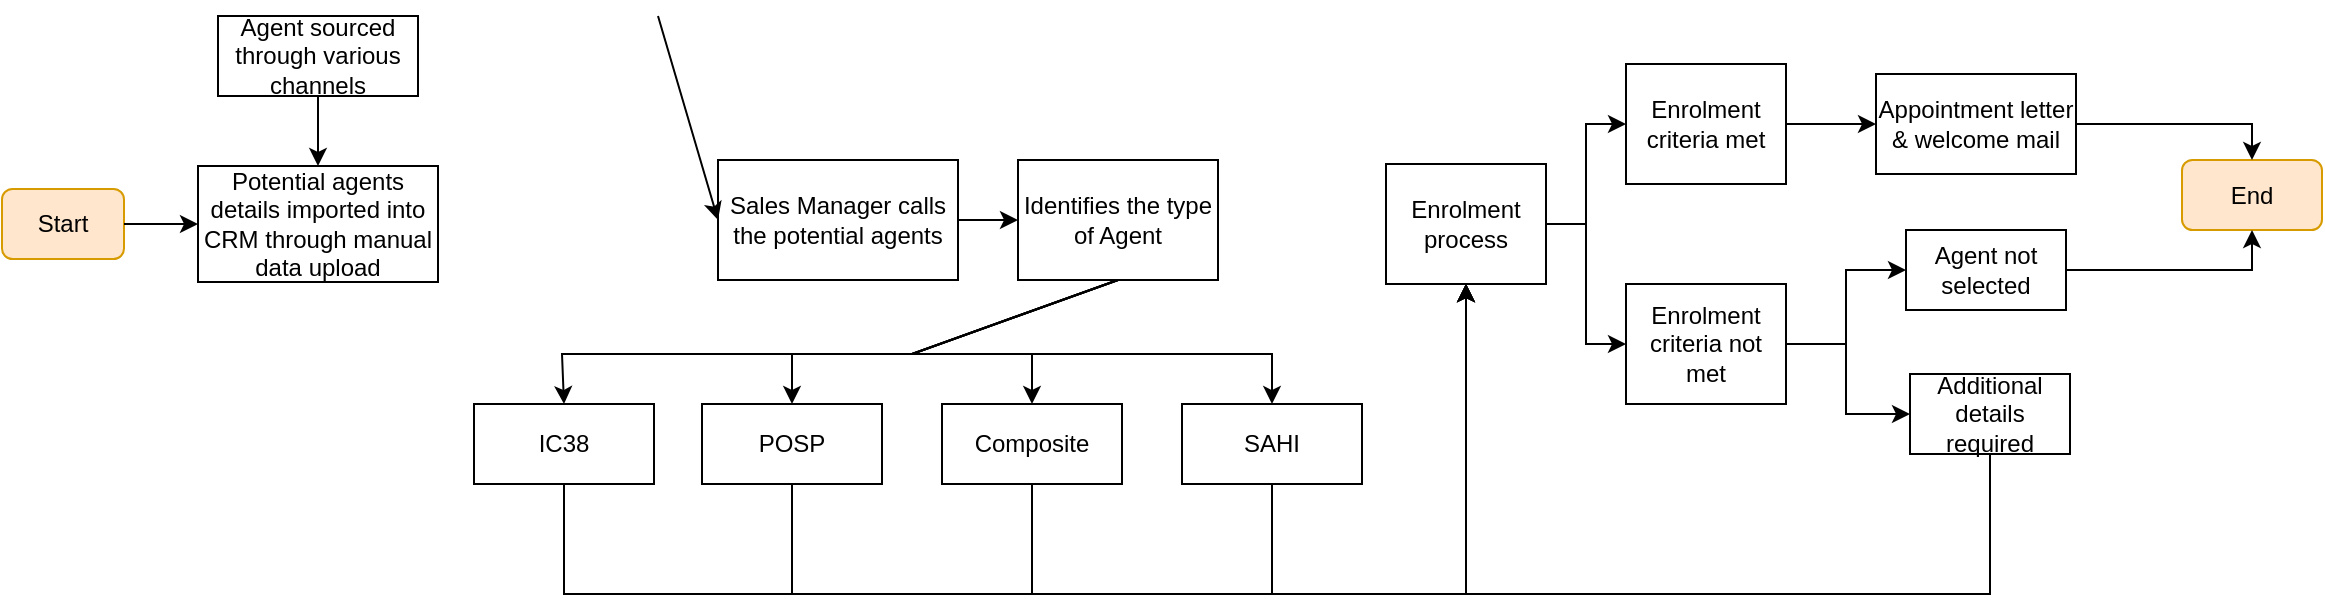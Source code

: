 <mxfile version="24.6.4" type="github">
  <diagram name="Page-1" id="J0Dl2C9NBDgtXITPT6Fh">
    <mxGraphModel dx="658" dy="360" grid="1" gridSize="10" guides="1" tooltips="1" connect="1" arrows="1" fold="1" page="1" pageScale="1" pageWidth="1169" pageHeight="827" math="0" shadow="0">
      <root>
        <mxCell id="0" />
        <mxCell id="1" parent="0" />
        <mxCell id="W-MlJIcmKjAAyfEWoJ3Q-3" value="Start" style="rounded=1;whiteSpace=wrap;html=1;fillColor=#ffe6cc;strokeColor=#d79b00;" parent="1" vertex="1">
          <mxGeometry x="2" y="276.5" width="61" height="35" as="geometry" />
        </mxCell>
        <mxCell id="W-MlJIcmKjAAyfEWoJ3Q-4" value="" style="endArrow=classic;html=1;rounded=0;exitX=1;exitY=0.5;exitDx=0;exitDy=0;entryX=0;entryY=0.5;entryDx=0;entryDy=0;" parent="1" source="W-MlJIcmKjAAyfEWoJ3Q-3" target="NBfsZXymPOGGM7-1zEKC-1" edge="1">
          <mxGeometry width="50" height="50" relative="1" as="geometry">
            <mxPoint x="227" y="364" as="sourcePoint" />
            <mxPoint x="110" y="320" as="targetPoint" />
          </mxGeometry>
        </mxCell>
        <mxCell id="W-MlJIcmKjAAyfEWoJ3Q-5" value="Agent sourced through various channels" style="rounded=0;whiteSpace=wrap;html=1;" parent="1" vertex="1">
          <mxGeometry x="110" y="190" width="100" height="40" as="geometry" />
        </mxCell>
        <mxCell id="W-MlJIcmKjAAyfEWoJ3Q-7" value="Sales Manager calls the potential agents" style="rounded=0;whiteSpace=wrap;html=1;" parent="1" vertex="1">
          <mxGeometry x="360" y="262" width="120" height="60" as="geometry" />
        </mxCell>
        <mxCell id="W-MlJIcmKjAAyfEWoJ3Q-8" value="" style="endArrow=classic;html=1;rounded=0;entryX=0;entryY=0.5;entryDx=0;entryDy=0;" parent="1" target="W-MlJIcmKjAAyfEWoJ3Q-7" edge="1">
          <mxGeometry width="50" height="50" relative="1" as="geometry">
            <mxPoint x="330" y="190" as="sourcePoint" />
            <mxPoint x="277" y="314" as="targetPoint" />
          </mxGeometry>
        </mxCell>
        <mxCell id="W-MlJIcmKjAAyfEWoJ3Q-9" value="Identifies the type of Agent" style="rounded=0;whiteSpace=wrap;html=1;" parent="1" vertex="1">
          <mxGeometry x="510" y="262" width="100" height="60" as="geometry" />
        </mxCell>
        <mxCell id="W-MlJIcmKjAAyfEWoJ3Q-10" value="" style="endArrow=classic;html=1;rounded=0;exitX=1;exitY=0.5;exitDx=0;exitDy=0;entryX=0;entryY=0.5;entryDx=0;entryDy=0;" parent="1" source="W-MlJIcmKjAAyfEWoJ3Q-7" target="W-MlJIcmKjAAyfEWoJ3Q-9" edge="1">
          <mxGeometry width="50" height="50" relative="1" as="geometry">
            <mxPoint x="227" y="364" as="sourcePoint" />
            <mxPoint x="277" y="314" as="targetPoint" />
          </mxGeometry>
        </mxCell>
        <mxCell id="W-MlJIcmKjAAyfEWoJ3Q-11" value="IC38" style="rounded=0;whiteSpace=wrap;html=1;" parent="1" vertex="1">
          <mxGeometry x="238" y="384" width="90" height="40" as="geometry" />
        </mxCell>
        <mxCell id="W-MlJIcmKjAAyfEWoJ3Q-12" value="POSP" style="rounded=0;whiteSpace=wrap;html=1;" parent="1" vertex="1">
          <mxGeometry x="352" y="384" width="90" height="40" as="geometry" />
        </mxCell>
        <mxCell id="W-MlJIcmKjAAyfEWoJ3Q-13" value="Composite" style="rounded=0;whiteSpace=wrap;html=1;" parent="1" vertex="1">
          <mxGeometry x="472" y="384" width="90" height="40" as="geometry" />
        </mxCell>
        <mxCell id="W-MlJIcmKjAAyfEWoJ3Q-14" value="SAHI" style="rounded=0;whiteSpace=wrap;html=1;" parent="1" vertex="1">
          <mxGeometry x="592" y="384" width="90" height="40" as="geometry" />
        </mxCell>
        <mxCell id="W-MlJIcmKjAAyfEWoJ3Q-19" value="Enrolment process" style="rounded=0;whiteSpace=wrap;html=1;" parent="1" vertex="1">
          <mxGeometry x="694" y="264" width="80" height="60" as="geometry" />
        </mxCell>
        <mxCell id="W-MlJIcmKjAAyfEWoJ3Q-20" value="Enrolment criteria met" style="rounded=0;whiteSpace=wrap;html=1;" parent="1" vertex="1">
          <mxGeometry x="814" y="214" width="80" height="60" as="geometry" />
        </mxCell>
        <mxCell id="W-MlJIcmKjAAyfEWoJ3Q-21" value="Enrolment criteria not met" style="rounded=0;whiteSpace=wrap;html=1;" parent="1" vertex="1">
          <mxGeometry x="814" y="324" width="80" height="60" as="geometry" />
        </mxCell>
        <mxCell id="W-MlJIcmKjAAyfEWoJ3Q-22" value="Appointment letter &amp;amp; welcome mail" style="rounded=0;whiteSpace=wrap;html=1;" parent="1" vertex="1">
          <mxGeometry x="939" y="219" width="100" height="50" as="geometry" />
        </mxCell>
        <mxCell id="W-MlJIcmKjAAyfEWoJ3Q-23" value="Agent not selected" style="rounded=0;whiteSpace=wrap;html=1;" parent="1" vertex="1">
          <mxGeometry x="954" y="297" width="80" height="40" as="geometry" />
        </mxCell>
        <mxCell id="W-MlJIcmKjAAyfEWoJ3Q-24" value="Additional details required" style="rounded=0;whiteSpace=wrap;html=1;" parent="1" vertex="1">
          <mxGeometry x="956" y="369" width="80" height="40" as="geometry" />
        </mxCell>
        <mxCell id="W-MlJIcmKjAAyfEWoJ3Q-25" value="" style="endArrow=classic;html=1;rounded=0;exitX=1;exitY=0.5;exitDx=0;exitDy=0;entryX=0;entryY=0.5;entryDx=0;entryDy=0;" parent="1" source="W-MlJIcmKjAAyfEWoJ3Q-19" target="W-MlJIcmKjAAyfEWoJ3Q-20" edge="1">
          <mxGeometry width="50" height="50" relative="1" as="geometry">
            <mxPoint x="644" y="324" as="sourcePoint" />
            <mxPoint x="694" y="274" as="targetPoint" />
            <Array as="points">
              <mxPoint x="794" y="294" />
              <mxPoint x="794" y="244" />
            </Array>
          </mxGeometry>
        </mxCell>
        <mxCell id="W-MlJIcmKjAAyfEWoJ3Q-26" value="" style="endArrow=classic;html=1;rounded=0;exitX=1;exitY=0.5;exitDx=0;exitDy=0;entryX=0;entryY=0.5;entryDx=0;entryDy=0;" parent="1" source="W-MlJIcmKjAAyfEWoJ3Q-19" target="W-MlJIcmKjAAyfEWoJ3Q-21" edge="1">
          <mxGeometry width="50" height="50" relative="1" as="geometry">
            <mxPoint x="644" y="324" as="sourcePoint" />
            <mxPoint x="694" y="274" as="targetPoint" />
            <Array as="points">
              <mxPoint x="794" y="294" />
              <mxPoint x="794" y="354" />
            </Array>
          </mxGeometry>
        </mxCell>
        <mxCell id="W-MlJIcmKjAAyfEWoJ3Q-27" value="" style="endArrow=classic;html=1;rounded=0;exitX=1;exitY=0.5;exitDx=0;exitDy=0;entryX=0;entryY=0.5;entryDx=0;entryDy=0;" parent="1" source="W-MlJIcmKjAAyfEWoJ3Q-20" target="W-MlJIcmKjAAyfEWoJ3Q-22" edge="1">
          <mxGeometry width="50" height="50" relative="1" as="geometry">
            <mxPoint x="644" y="324" as="sourcePoint" />
            <mxPoint x="694" y="274" as="targetPoint" />
          </mxGeometry>
        </mxCell>
        <mxCell id="W-MlJIcmKjAAyfEWoJ3Q-28" value="" style="endArrow=classic;html=1;rounded=0;exitX=1;exitY=0.5;exitDx=0;exitDy=0;entryX=0;entryY=0.5;entryDx=0;entryDy=0;" parent="1" source="W-MlJIcmKjAAyfEWoJ3Q-21" target="W-MlJIcmKjAAyfEWoJ3Q-23" edge="1">
          <mxGeometry width="50" height="50" relative="1" as="geometry">
            <mxPoint x="644" y="324" as="sourcePoint" />
            <mxPoint x="694" y="274" as="targetPoint" />
            <Array as="points">
              <mxPoint x="924" y="354" />
              <mxPoint x="924" y="317" />
            </Array>
          </mxGeometry>
        </mxCell>
        <mxCell id="W-MlJIcmKjAAyfEWoJ3Q-29" value="" style="endArrow=classic;html=1;rounded=0;exitX=1;exitY=0.5;exitDx=0;exitDy=0;entryX=0;entryY=0.5;entryDx=0;entryDy=0;" parent="1" source="W-MlJIcmKjAAyfEWoJ3Q-21" target="W-MlJIcmKjAAyfEWoJ3Q-24" edge="1">
          <mxGeometry width="50" height="50" relative="1" as="geometry">
            <mxPoint x="644" y="324" as="sourcePoint" />
            <mxPoint x="694" y="274" as="targetPoint" />
            <Array as="points">
              <mxPoint x="924" y="354" />
              <mxPoint x="924" y="389" />
            </Array>
          </mxGeometry>
        </mxCell>
        <mxCell id="W-MlJIcmKjAAyfEWoJ3Q-36" value="" style="endArrow=classic;html=1;rounded=0;exitX=0.5;exitY=1;exitDx=0;exitDy=0;entryX=0.5;entryY=0;entryDx=0;entryDy=0;" parent="1" source="W-MlJIcmKjAAyfEWoJ3Q-9" target="W-MlJIcmKjAAyfEWoJ3Q-11" edge="1">
          <mxGeometry width="50" height="50" relative="1" as="geometry">
            <mxPoint x="472" y="329" as="sourcePoint" />
            <mxPoint x="522" y="279" as="targetPoint" />
            <Array as="points">
              <mxPoint x="457" y="359" />
              <mxPoint x="282" y="359" />
            </Array>
          </mxGeometry>
        </mxCell>
        <mxCell id="W-MlJIcmKjAAyfEWoJ3Q-37" value="" style="endArrow=classic;html=1;rounded=0;exitX=0.5;exitY=1;exitDx=0;exitDy=0;entryX=0.5;entryY=0;entryDx=0;entryDy=0;" parent="1" source="W-MlJIcmKjAAyfEWoJ3Q-9" target="W-MlJIcmKjAAyfEWoJ3Q-12" edge="1">
          <mxGeometry width="50" height="50" relative="1" as="geometry">
            <mxPoint x="472" y="329" as="sourcePoint" />
            <mxPoint x="522" y="279" as="targetPoint" />
            <Array as="points">
              <mxPoint x="457" y="359" />
              <mxPoint x="397" y="359" />
            </Array>
          </mxGeometry>
        </mxCell>
        <mxCell id="W-MlJIcmKjAAyfEWoJ3Q-38" value="" style="endArrow=classic;html=1;rounded=0;exitX=0.5;exitY=1;exitDx=0;exitDy=0;entryX=0.5;entryY=0;entryDx=0;entryDy=0;" parent="1" source="W-MlJIcmKjAAyfEWoJ3Q-9" target="W-MlJIcmKjAAyfEWoJ3Q-13" edge="1">
          <mxGeometry width="50" height="50" relative="1" as="geometry">
            <mxPoint x="472" y="329" as="sourcePoint" />
            <mxPoint x="522" y="279" as="targetPoint" />
            <Array as="points">
              <mxPoint x="457" y="359" />
              <mxPoint x="517" y="359" />
            </Array>
          </mxGeometry>
        </mxCell>
        <mxCell id="W-MlJIcmKjAAyfEWoJ3Q-39" value="" style="endArrow=classic;html=1;rounded=0;exitX=0.5;exitY=1;exitDx=0;exitDy=0;entryX=0.5;entryY=0;entryDx=0;entryDy=0;" parent="1" source="W-MlJIcmKjAAyfEWoJ3Q-9" target="W-MlJIcmKjAAyfEWoJ3Q-14" edge="1">
          <mxGeometry width="50" height="50" relative="1" as="geometry">
            <mxPoint x="472" y="329" as="sourcePoint" />
            <mxPoint x="522" y="279" as="targetPoint" />
            <Array as="points">
              <mxPoint x="457" y="359" />
              <mxPoint x="637" y="359" />
            </Array>
          </mxGeometry>
        </mxCell>
        <mxCell id="W-MlJIcmKjAAyfEWoJ3Q-40" value="" style="endArrow=classic;html=1;rounded=0;exitX=0.5;exitY=1;exitDx=0;exitDy=0;entryX=0.5;entryY=1;entryDx=0;entryDy=0;" parent="1" source="W-MlJIcmKjAAyfEWoJ3Q-24" target="W-MlJIcmKjAAyfEWoJ3Q-19" edge="1">
          <mxGeometry width="50" height="50" relative="1" as="geometry">
            <mxPoint x="532" y="329" as="sourcePoint" />
            <mxPoint x="582" y="279" as="targetPoint" />
            <Array as="points">
              <mxPoint x="996" y="479" />
              <mxPoint x="734" y="479" />
            </Array>
          </mxGeometry>
        </mxCell>
        <mxCell id="W-MlJIcmKjAAyfEWoJ3Q-41" value="" style="endArrow=classic;html=1;rounded=0;exitX=0.5;exitY=1;exitDx=0;exitDy=0;entryX=0.5;entryY=1;entryDx=0;entryDy=0;" parent="1" source="W-MlJIcmKjAAyfEWoJ3Q-11" target="W-MlJIcmKjAAyfEWoJ3Q-19" edge="1">
          <mxGeometry width="50" height="50" relative="1" as="geometry">
            <mxPoint x="532" y="329" as="sourcePoint" />
            <mxPoint x="582" y="279" as="targetPoint" />
            <Array as="points">
              <mxPoint x="283" y="479" />
              <mxPoint x="734" y="479" />
            </Array>
          </mxGeometry>
        </mxCell>
        <mxCell id="W-MlJIcmKjAAyfEWoJ3Q-42" value="" style="endArrow=classic;html=1;rounded=0;exitX=0.5;exitY=1;exitDx=0;exitDy=0;entryX=0.5;entryY=1;entryDx=0;entryDy=0;" parent="1" source="W-MlJIcmKjAAyfEWoJ3Q-12" target="W-MlJIcmKjAAyfEWoJ3Q-19" edge="1">
          <mxGeometry width="50" height="50" relative="1" as="geometry">
            <mxPoint x="532" y="329" as="sourcePoint" />
            <mxPoint x="582" y="279" as="targetPoint" />
            <Array as="points">
              <mxPoint x="397" y="479" />
              <mxPoint x="734" y="479" />
            </Array>
          </mxGeometry>
        </mxCell>
        <mxCell id="W-MlJIcmKjAAyfEWoJ3Q-43" value="" style="endArrow=classic;html=1;rounded=0;exitX=0.5;exitY=1;exitDx=0;exitDy=0;entryX=0.5;entryY=1;entryDx=0;entryDy=0;" parent="1" source="W-MlJIcmKjAAyfEWoJ3Q-13" target="W-MlJIcmKjAAyfEWoJ3Q-19" edge="1">
          <mxGeometry width="50" height="50" relative="1" as="geometry">
            <mxPoint x="532" y="329" as="sourcePoint" />
            <mxPoint x="582" y="279" as="targetPoint" />
            <Array as="points">
              <mxPoint x="517" y="479" />
              <mxPoint x="734" y="479" />
            </Array>
          </mxGeometry>
        </mxCell>
        <mxCell id="W-MlJIcmKjAAyfEWoJ3Q-44" value="" style="endArrow=classic;html=1;rounded=0;exitX=0.5;exitY=1;exitDx=0;exitDy=0;entryX=0.5;entryY=1;entryDx=0;entryDy=0;" parent="1" source="W-MlJIcmKjAAyfEWoJ3Q-14" target="W-MlJIcmKjAAyfEWoJ3Q-19" edge="1">
          <mxGeometry width="50" height="50" relative="1" as="geometry">
            <mxPoint x="532" y="329" as="sourcePoint" />
            <mxPoint x="582" y="279" as="targetPoint" />
            <Array as="points">
              <mxPoint x="637" y="479" />
              <mxPoint x="734" y="479" />
            </Array>
          </mxGeometry>
        </mxCell>
        <mxCell id="0TxoYsAdlca8F8hX1XT_-1" value="End" style="rounded=1;whiteSpace=wrap;html=1;fillColor=#ffe6cc;strokeColor=#d79b00;" parent="1" vertex="1">
          <mxGeometry x="1092" y="262" width="70" height="35" as="geometry" />
        </mxCell>
        <mxCell id="0TxoYsAdlca8F8hX1XT_-2" value="" style="endArrow=classic;html=1;rounded=0;exitX=1;exitY=0.5;exitDx=0;exitDy=0;entryX=0.5;entryY=1;entryDx=0;entryDy=0;" parent="1" source="W-MlJIcmKjAAyfEWoJ3Q-23" target="0TxoYsAdlca8F8hX1XT_-1" edge="1">
          <mxGeometry width="50" height="50" relative="1" as="geometry">
            <mxPoint x="842" y="329" as="sourcePoint" />
            <mxPoint x="892" y="279" as="targetPoint" />
            <Array as="points">
              <mxPoint x="1127" y="317" />
            </Array>
          </mxGeometry>
        </mxCell>
        <mxCell id="0TxoYsAdlca8F8hX1XT_-3" value="" style="endArrow=classic;html=1;rounded=0;exitX=1;exitY=0.5;exitDx=0;exitDy=0;entryX=0.5;entryY=0;entryDx=0;entryDy=0;" parent="1" source="W-MlJIcmKjAAyfEWoJ3Q-22" target="0TxoYsAdlca8F8hX1XT_-1" edge="1">
          <mxGeometry width="50" height="50" relative="1" as="geometry">
            <mxPoint x="842" y="329" as="sourcePoint" />
            <mxPoint x="892" y="279" as="targetPoint" />
            <Array as="points">
              <mxPoint x="1127" y="244" />
            </Array>
          </mxGeometry>
        </mxCell>
        <mxCell id="NBfsZXymPOGGM7-1zEKC-1" value="Potential agents details imported into CRM through manual data upload" style="rounded=0;whiteSpace=wrap;html=1;" vertex="1" parent="1">
          <mxGeometry x="100" y="265" width="120" height="58" as="geometry" />
        </mxCell>
        <mxCell id="NBfsZXymPOGGM7-1zEKC-2" value="" style="endArrow=classic;html=1;rounded=0;exitX=0.5;exitY=1;exitDx=0;exitDy=0;entryX=0.5;entryY=0;entryDx=0;entryDy=0;" edge="1" parent="1" source="W-MlJIcmKjAAyfEWoJ3Q-5" target="NBfsZXymPOGGM7-1zEKC-1">
          <mxGeometry width="50" height="50" relative="1" as="geometry">
            <mxPoint x="280" y="310" as="sourcePoint" />
            <mxPoint x="330" y="260" as="targetPoint" />
          </mxGeometry>
        </mxCell>
      </root>
    </mxGraphModel>
  </diagram>
</mxfile>
